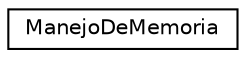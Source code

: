 digraph "Graphical Class Hierarchy"
{
  edge [fontname="Helvetica",fontsize="10",labelfontname="Helvetica",labelfontsize="10"];
  node [fontname="Helvetica",fontsize="10",shape=record];
  rankdir="LR";
  Node0 [label="ManejoDeMemoria",height=0.2,width=0.4,color="black", fillcolor="white", style="filled",URL="$classManejoDeMemoria.html"];
}
